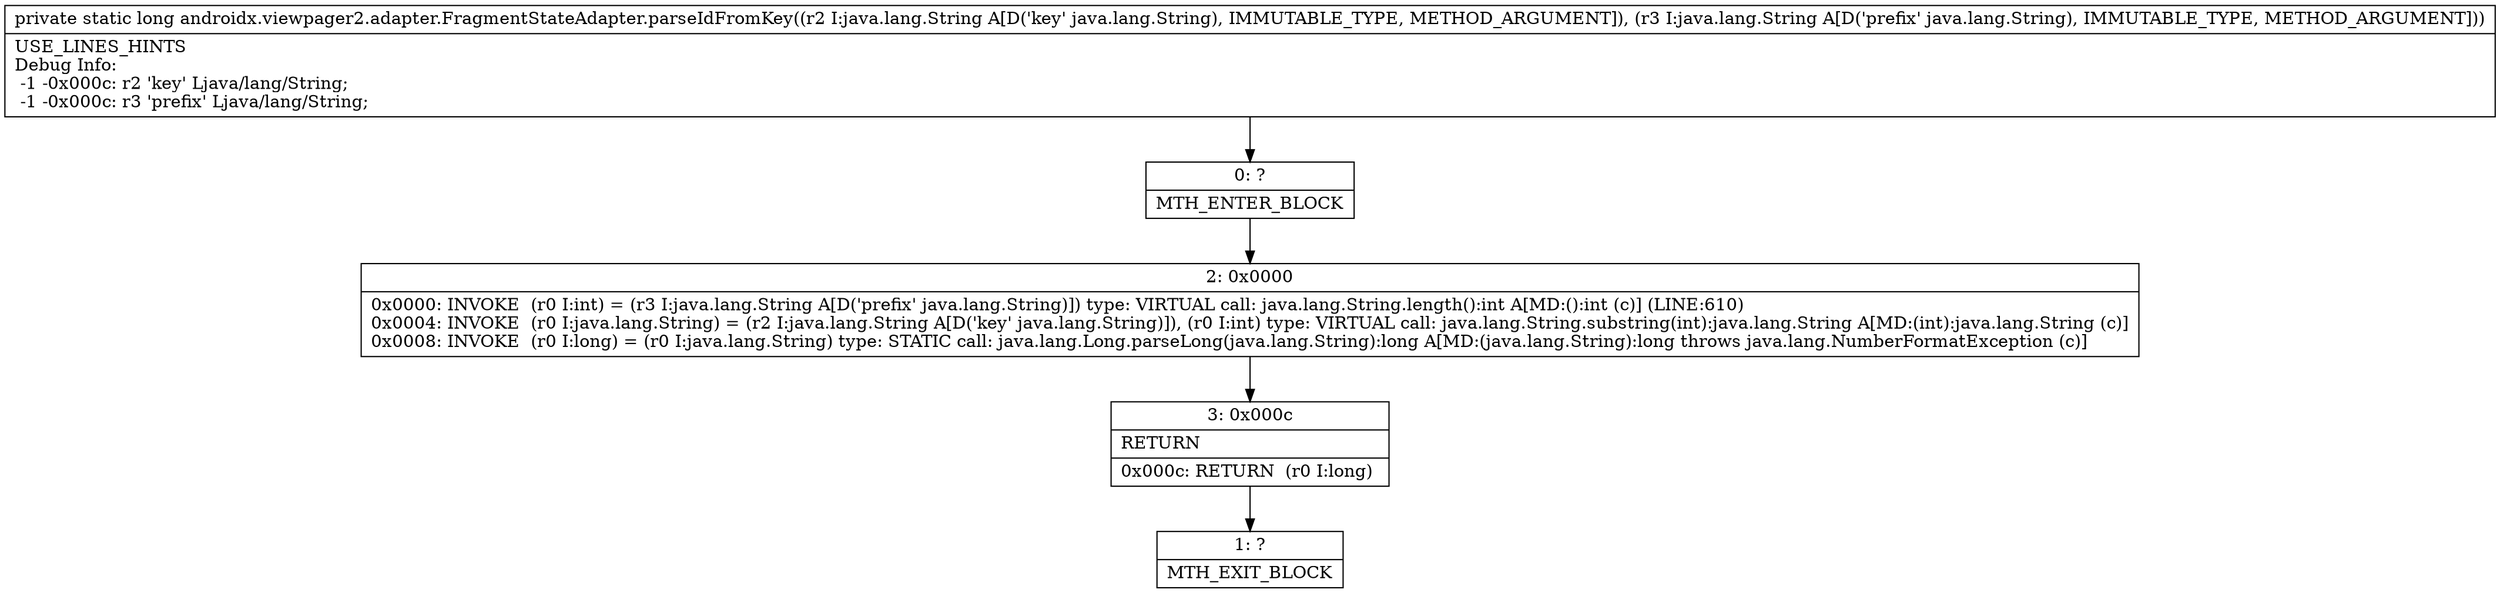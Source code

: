 digraph "CFG forandroidx.viewpager2.adapter.FragmentStateAdapter.parseIdFromKey(Ljava\/lang\/String;Ljava\/lang\/String;)J" {
Node_0 [shape=record,label="{0\:\ ?|MTH_ENTER_BLOCK\l}"];
Node_2 [shape=record,label="{2\:\ 0x0000|0x0000: INVOKE  (r0 I:int) = (r3 I:java.lang.String A[D('prefix' java.lang.String)]) type: VIRTUAL call: java.lang.String.length():int A[MD:():int (c)] (LINE:610)\l0x0004: INVOKE  (r0 I:java.lang.String) = (r2 I:java.lang.String A[D('key' java.lang.String)]), (r0 I:int) type: VIRTUAL call: java.lang.String.substring(int):java.lang.String A[MD:(int):java.lang.String (c)]\l0x0008: INVOKE  (r0 I:long) = (r0 I:java.lang.String) type: STATIC call: java.lang.Long.parseLong(java.lang.String):long A[MD:(java.lang.String):long throws java.lang.NumberFormatException (c)]\l}"];
Node_3 [shape=record,label="{3\:\ 0x000c|RETURN\l|0x000c: RETURN  (r0 I:long) \l}"];
Node_1 [shape=record,label="{1\:\ ?|MTH_EXIT_BLOCK\l}"];
MethodNode[shape=record,label="{private static long androidx.viewpager2.adapter.FragmentStateAdapter.parseIdFromKey((r2 I:java.lang.String A[D('key' java.lang.String), IMMUTABLE_TYPE, METHOD_ARGUMENT]), (r3 I:java.lang.String A[D('prefix' java.lang.String), IMMUTABLE_TYPE, METHOD_ARGUMENT]))  | USE_LINES_HINTS\lDebug Info:\l  \-1 \-0x000c: r2 'key' Ljava\/lang\/String;\l  \-1 \-0x000c: r3 'prefix' Ljava\/lang\/String;\l}"];
MethodNode -> Node_0;Node_0 -> Node_2;
Node_2 -> Node_3;
Node_3 -> Node_1;
}

